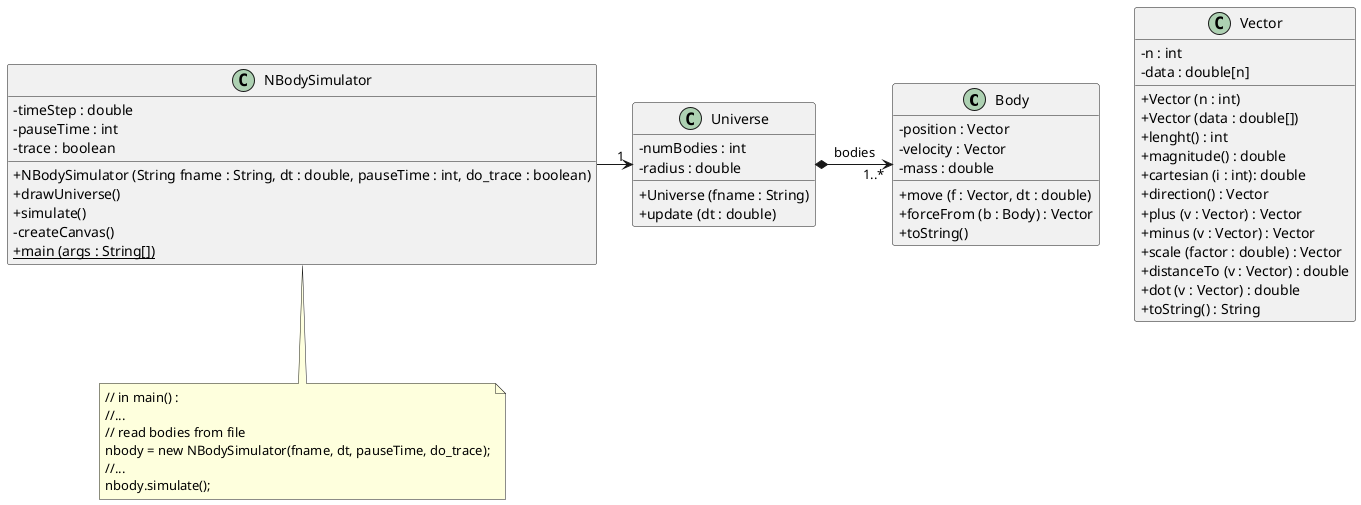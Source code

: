 @startuml

skinparam classAttributeIconSize 0

class Body {
- position : Vector
- velocity : Vector
- mass : double
+ move (f : Vector, dt : double)
+ forceFrom (b : Body) : Vector
+ toString()
}

class Universe {
- numBodies : int
- radius : double
+ Universe (fname : String)
+ update (dt : double)
}

class NBodySimulator {
- timeStep : double
- pauseTime : int
- trace : boolean

+ NBodySimulator (String fname : String, dt : double, pauseTime : int, do_trace : boolean)
+ drawUniverse()
+ simulate()
- createCanvas()
+ {static} main (args : String[])
}

class Vector {
- n : int
- data : double[n]
+ Vector (n : int)
+ Vector (data : double[])
+ lenght() : int
+ magnitude() : double
+ cartesian (i : int): double
+ direction() : Vector
+ plus (v : Vector) : Vector
+ minus (v : Vector) : Vector
+ scale (factor : double) : Vector
+ distanceTo (v : Vector) : double
+ dot (v : Vector) : double
+ toString() : String
}

Universe *-> "1..*" Body : bodies
NBodySimulator -> "1" Universe

note bottom of NBodySimulator
// in main() :
//...
// read bodies from file
nbody = new NBodySimulator(fname, dt, pauseTime, do_trace);
//...
nbody.simulate();
end note
@enduml